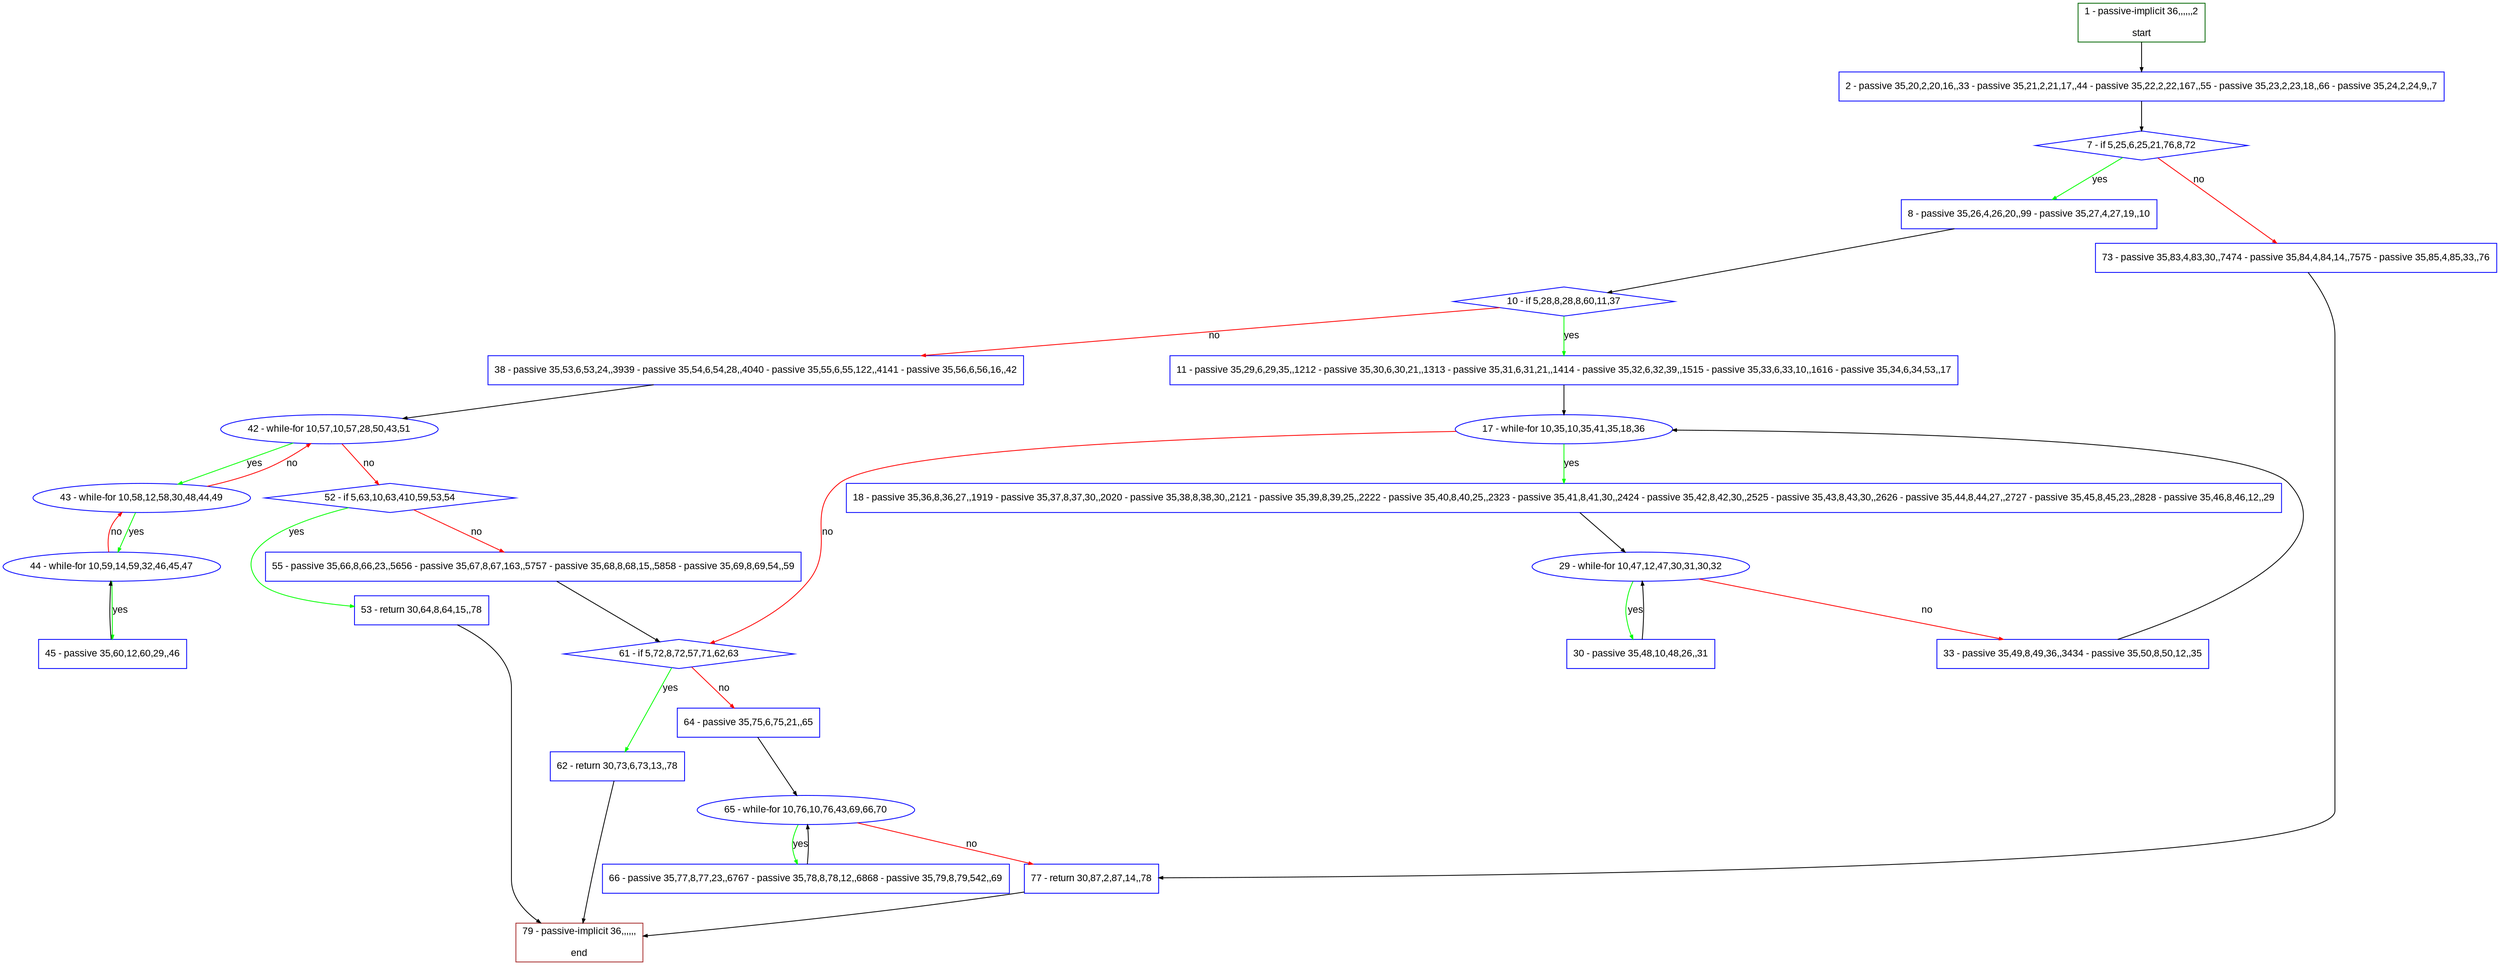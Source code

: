 digraph "" {
  graph [pack="true", label="", fontsize="12", packmode="clust", fontname="Arial", fillcolor="#FFFFCC", bgcolor="white", style="rounded,filled", compound="true"];
  node [node_initialized="no", label="", color="grey", fontsize="12", fillcolor="white", fontname="Arial", style="filled", shape="rectangle", compound="true", fixedsize="false"];
  edge [fontcolor="black", arrowhead="normal", arrowtail="none", arrowsize="0.5", ltail="", label="", color="black", fontsize="12", lhead="", fontname="Arial", dir="forward", compound="true"];
  __N1 [label="2 - passive 35,20,2,20,16,,33 - passive 35,21,2,21,17,,44 - passive 35,22,2,22,167,,55 - passive 35,23,2,23,18,,66 - passive 35,24,2,24,9,,7", color="#0000ff", fillcolor="#ffffff", style="filled", shape="box"];
  __N2 [label="1 - passive-implicit 36,,,,,,2\n\nstart", color="#006400", fillcolor="#ffffff", style="filled", shape="box"];
  __N3 [label="7 - if 5,25,6,25,21,76,8,72", color="#0000ff", fillcolor="#ffffff", style="filled", shape="diamond"];
  __N4 [label="8 - passive 35,26,4,26,20,,99 - passive 35,27,4,27,19,,10", color="#0000ff", fillcolor="#ffffff", style="filled", shape="box"];
  __N5 [label="73 - passive 35,83,4,83,30,,7474 - passive 35,84,4,84,14,,7575 - passive 35,85,4,85,33,,76", color="#0000ff", fillcolor="#ffffff", style="filled", shape="box"];
  __N6 [label="10 - if 5,28,8,28,8,60,11,37", color="#0000ff", fillcolor="#ffffff", style="filled", shape="diamond"];
  __N7 [label="11 - passive 35,29,6,29,35,,1212 - passive 35,30,6,30,21,,1313 - passive 35,31,6,31,21,,1414 - passive 35,32,6,32,39,,1515 - passive 35,33,6,33,10,,1616 - passive 35,34,6,34,53,,17", color="#0000ff", fillcolor="#ffffff", style="filled", shape="box"];
  __N8 [label="38 - passive 35,53,6,53,24,,3939 - passive 35,54,6,54,28,,4040 - passive 35,55,6,55,122,,4141 - passive 35,56,6,56,16,,42", color="#0000ff", fillcolor="#ffffff", style="filled", shape="box"];
  __N9 [label="17 - while-for 10,35,10,35,41,35,18,36", color="#0000ff", fillcolor="#ffffff", style="filled", shape="oval"];
  __N10 [label="18 - passive 35,36,8,36,27,,1919 - passive 35,37,8,37,30,,2020 - passive 35,38,8,38,30,,2121 - passive 35,39,8,39,25,,2222 - passive 35,40,8,40,25,,2323 - passive 35,41,8,41,30,,2424 - passive 35,42,8,42,30,,2525 - passive 35,43,8,43,30,,2626 - passive 35,44,8,44,27,,2727 - passive 35,45,8,45,23,,2828 - passive 35,46,8,46,12,,29", color="#0000ff", fillcolor="#ffffff", style="filled", shape="box"];
  __N11 [label="61 - if 5,72,8,72,57,71,62,63", color="#0000ff", fillcolor="#ffffff", style="filled", shape="diamond"];
  __N12 [label="29 - while-for 10,47,12,47,30,31,30,32", color="#0000ff", fillcolor="#ffffff", style="filled", shape="oval"];
  __N13 [label="30 - passive 35,48,10,48,26,,31", color="#0000ff", fillcolor="#ffffff", style="filled", shape="box"];
  __N14 [label="33 - passive 35,49,8,49,36,,3434 - passive 35,50,8,50,12,,35", color="#0000ff", fillcolor="#ffffff", style="filled", shape="box"];
  __N15 [label="42 - while-for 10,57,10,57,28,50,43,51", color="#0000ff", fillcolor="#ffffff", style="filled", shape="oval"];
  __N16 [label="43 - while-for 10,58,12,58,30,48,44,49", color="#0000ff", fillcolor="#ffffff", style="filled", shape="oval"];
  __N17 [label="52 - if 5,63,10,63,410,59,53,54", color="#0000ff", fillcolor="#ffffff", style="filled", shape="diamond"];
  __N18 [label="44 - while-for 10,59,14,59,32,46,45,47", color="#0000ff", fillcolor="#ffffff", style="filled", shape="oval"];
  __N19 [label="45 - passive 35,60,12,60,29,,46", color="#0000ff", fillcolor="#ffffff", style="filled", shape="box"];
  __N20 [label="53 - return 30,64,8,64,15,,78", color="#0000ff", fillcolor="#ffffff", style="filled", shape="box"];
  __N21 [label="55 - passive 35,66,8,66,23,,5656 - passive 35,67,8,67,163,,5757 - passive 35,68,8,68,15,,5858 - passive 35,69,8,69,54,,59", color="#0000ff", fillcolor="#ffffff", style="filled", shape="box"];
  __N22 [label="79 - passive-implicit 36,,,,,,\n\nend", color="#a52a2a", fillcolor="#ffffff", style="filled", shape="box"];
  __N23 [label="62 - return 30,73,6,73,13,,78", color="#0000ff", fillcolor="#ffffff", style="filled", shape="box"];
  __N24 [label="64 - passive 35,75,6,75,21,,65", color="#0000ff", fillcolor="#ffffff", style="filled", shape="box"];
  __N25 [label="65 - while-for 10,76,10,76,43,69,66,70", color="#0000ff", fillcolor="#ffffff", style="filled", shape="oval"];
  __N26 [label="66 - passive 35,77,8,77,23,,6767 - passive 35,78,8,78,12,,6868 - passive 35,79,8,79,542,,69", color="#0000ff", fillcolor="#ffffff", style="filled", shape="box"];
  __N27 [label="77 - return 30,87,2,87,14,,78", color="#0000ff", fillcolor="#ffffff", style="filled", shape="box"];
  __N2 -> __N1 [arrowhead="normal", arrowtail="none", color="#000000", label="", dir="forward"];
  __N1 -> __N3 [arrowhead="normal", arrowtail="none", color="#000000", label="", dir="forward"];
  __N3 -> __N4 [arrowhead="normal", arrowtail="none", color="#00ff00", label="yes", dir="forward"];
  __N3 -> __N5 [arrowhead="normal", arrowtail="none", color="#ff0000", label="no", dir="forward"];
  __N4 -> __N6 [arrowhead="normal", arrowtail="none", color="#000000", label="", dir="forward"];
  __N6 -> __N7 [arrowhead="normal", arrowtail="none", color="#00ff00", label="yes", dir="forward"];
  __N6 -> __N8 [arrowhead="normal", arrowtail="none", color="#ff0000", label="no", dir="forward"];
  __N7 -> __N9 [arrowhead="normal", arrowtail="none", color="#000000", label="", dir="forward"];
  __N9 -> __N10 [arrowhead="normal", arrowtail="none", color="#00ff00", label="yes", dir="forward"];
  __N9 -> __N11 [arrowhead="normal", arrowtail="none", color="#ff0000", label="no", dir="forward"];
  __N10 -> __N12 [arrowhead="normal", arrowtail="none", color="#000000", label="", dir="forward"];
  __N12 -> __N13 [arrowhead="normal", arrowtail="none", color="#00ff00", label="yes", dir="forward"];
  __N13 -> __N12 [arrowhead="normal", arrowtail="none", color="#000000", label="", dir="forward"];
  __N12 -> __N14 [arrowhead="normal", arrowtail="none", color="#ff0000", label="no", dir="forward"];
  __N14 -> __N9 [arrowhead="normal", arrowtail="none", color="#000000", label="", dir="forward"];
  __N8 -> __N15 [arrowhead="normal", arrowtail="none", color="#000000", label="", dir="forward"];
  __N15 -> __N16 [arrowhead="normal", arrowtail="none", color="#00ff00", label="yes", dir="forward"];
  __N16 -> __N15 [arrowhead="normal", arrowtail="none", color="#ff0000", label="no", dir="forward"];
  __N15 -> __N17 [arrowhead="normal", arrowtail="none", color="#ff0000", label="no", dir="forward"];
  __N16 -> __N18 [arrowhead="normal", arrowtail="none", color="#00ff00", label="yes", dir="forward"];
  __N18 -> __N16 [arrowhead="normal", arrowtail="none", color="#ff0000", label="no", dir="forward"];
  __N18 -> __N19 [arrowhead="normal", arrowtail="none", color="#00ff00", label="yes", dir="forward"];
  __N19 -> __N18 [arrowhead="normal", arrowtail="none", color="#000000", label="", dir="forward"];
  __N17 -> __N20 [arrowhead="normal", arrowtail="none", color="#00ff00", label="yes", dir="forward"];
  __N17 -> __N21 [arrowhead="normal", arrowtail="none", color="#ff0000", label="no", dir="forward"];
  __N20 -> __N22 [arrowhead="normal", arrowtail="none", color="#000000", label="", dir="forward"];
  __N21 -> __N11 [arrowhead="normal", arrowtail="none", color="#000000", label="", dir="forward"];
  __N11 -> __N23 [arrowhead="normal", arrowtail="none", color="#00ff00", label="yes", dir="forward"];
  __N11 -> __N24 [arrowhead="normal", arrowtail="none", color="#ff0000", label="no", dir="forward"];
  __N23 -> __N22 [arrowhead="normal", arrowtail="none", color="#000000", label="", dir="forward"];
  __N24 -> __N25 [arrowhead="normal", arrowtail="none", color="#000000", label="", dir="forward"];
  __N25 -> __N26 [arrowhead="normal", arrowtail="none", color="#00ff00", label="yes", dir="forward"];
  __N26 -> __N25 [arrowhead="normal", arrowtail="none", color="#000000", label="", dir="forward"];
  __N25 -> __N27 [arrowhead="normal", arrowtail="none", color="#ff0000", label="no", dir="forward"];
  __N5 -> __N27 [arrowhead="normal", arrowtail="none", color="#000000", label="", dir="forward"];
  __N27 -> __N22 [arrowhead="normal", arrowtail="none", color="#000000", label="", dir="forward"];
}
